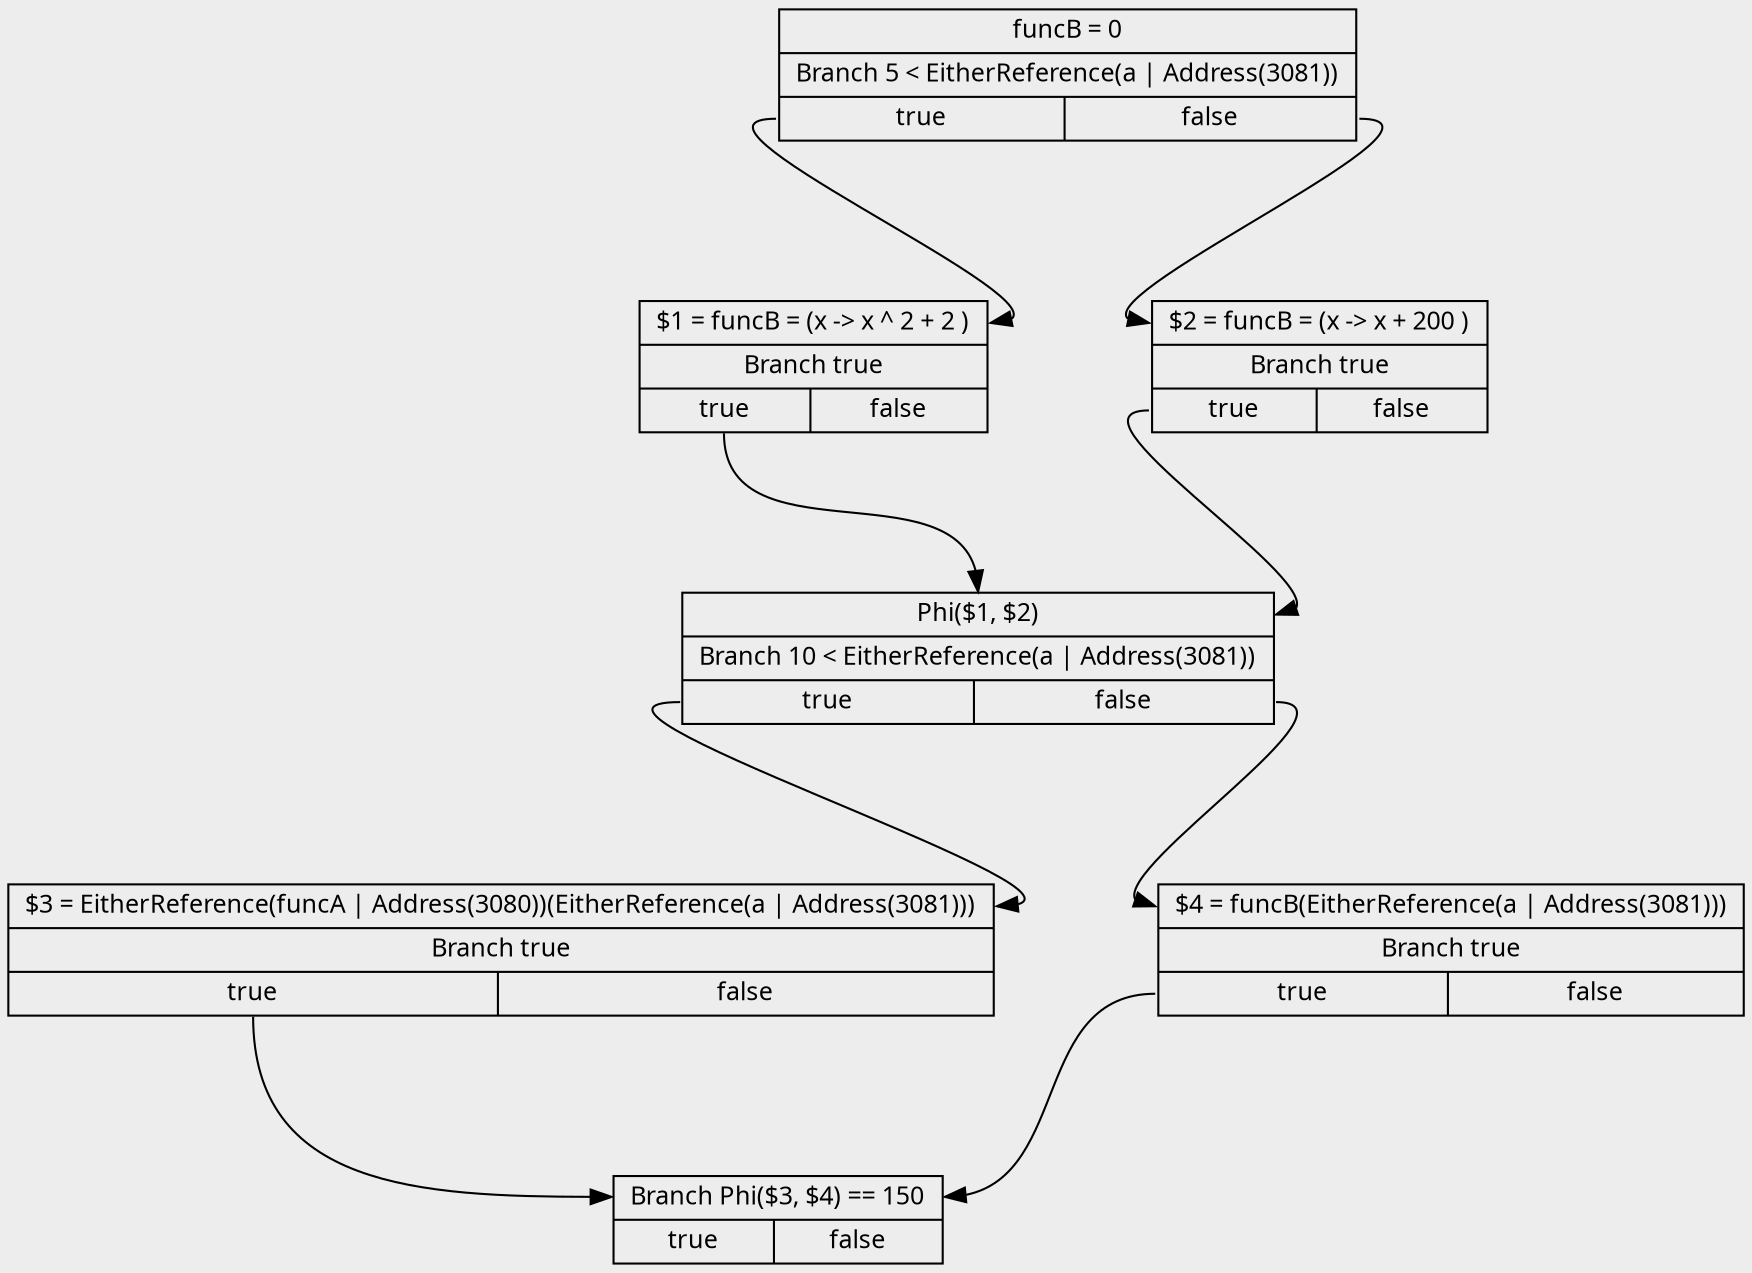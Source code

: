 digraph constraint_flow_graph {
  graph [
    charset = "UTF-8",
    bgcolor = "#EDEDED",
    rankdir = TB,
    nodesep = 1.1,
    ranksep = 1.05
  ];

  node [
    shape = record,
    fontname = "Migu 1M",
    fontsize = 12,
  ];

  node0 [label = "{<ptop>funcB = 0|Branch 5 \< EitherReference(a \| Address(3081))|{<ptrue>true|<pfalse>false}}"];
  node1 [label = "{<ptop>Phi($1, $2)|Branch 10 \< EitherReference(a \| Address(3081))|{<ptrue>true|<pfalse>false}}"];
  node2 [label = "{<ptop>$1 = 
    funcB = 
        (x -\> 
                    x ^ 2 + 2

        )

|Branch true|{<ptrue>true|<pfalse>false}}"];
  node3 [label = "{<ptop>$2 = 
    funcB = 
        (x -\> 
                    x + 200

        )

|Branch true|{<ptrue>true|<pfalse>false}}"];
  node4 [label = "{<ptop>Branch Phi($3, $4) == 150|{<ptrue>true|<pfalse>false}}"];
  node5 [label = "{<ptop>$3 = EitherReference(funcA \| Address(3080))(EitherReference(a \| Address(3081)))|Branch true|{<ptrue>true|<pfalse>false}}"];
  node6 [label = "{<ptop>$4 = funcB(EitherReference(a \| Address(3081)))|Branch true|{<ptrue>true|<pfalse>false}}"];

  node0:ptrue -> node2:ptop;
  node0:pfalse -> node3:ptop;
  node1:ptrue -> node5:ptop;
  node1:pfalse -> node6:ptop;
  node2:ptrue -> node1:ptop;
  node3:ptrue -> node1:ptop;
  node5:ptrue -> node4:ptop;
  node6:ptrue -> node4:ptop;
}
